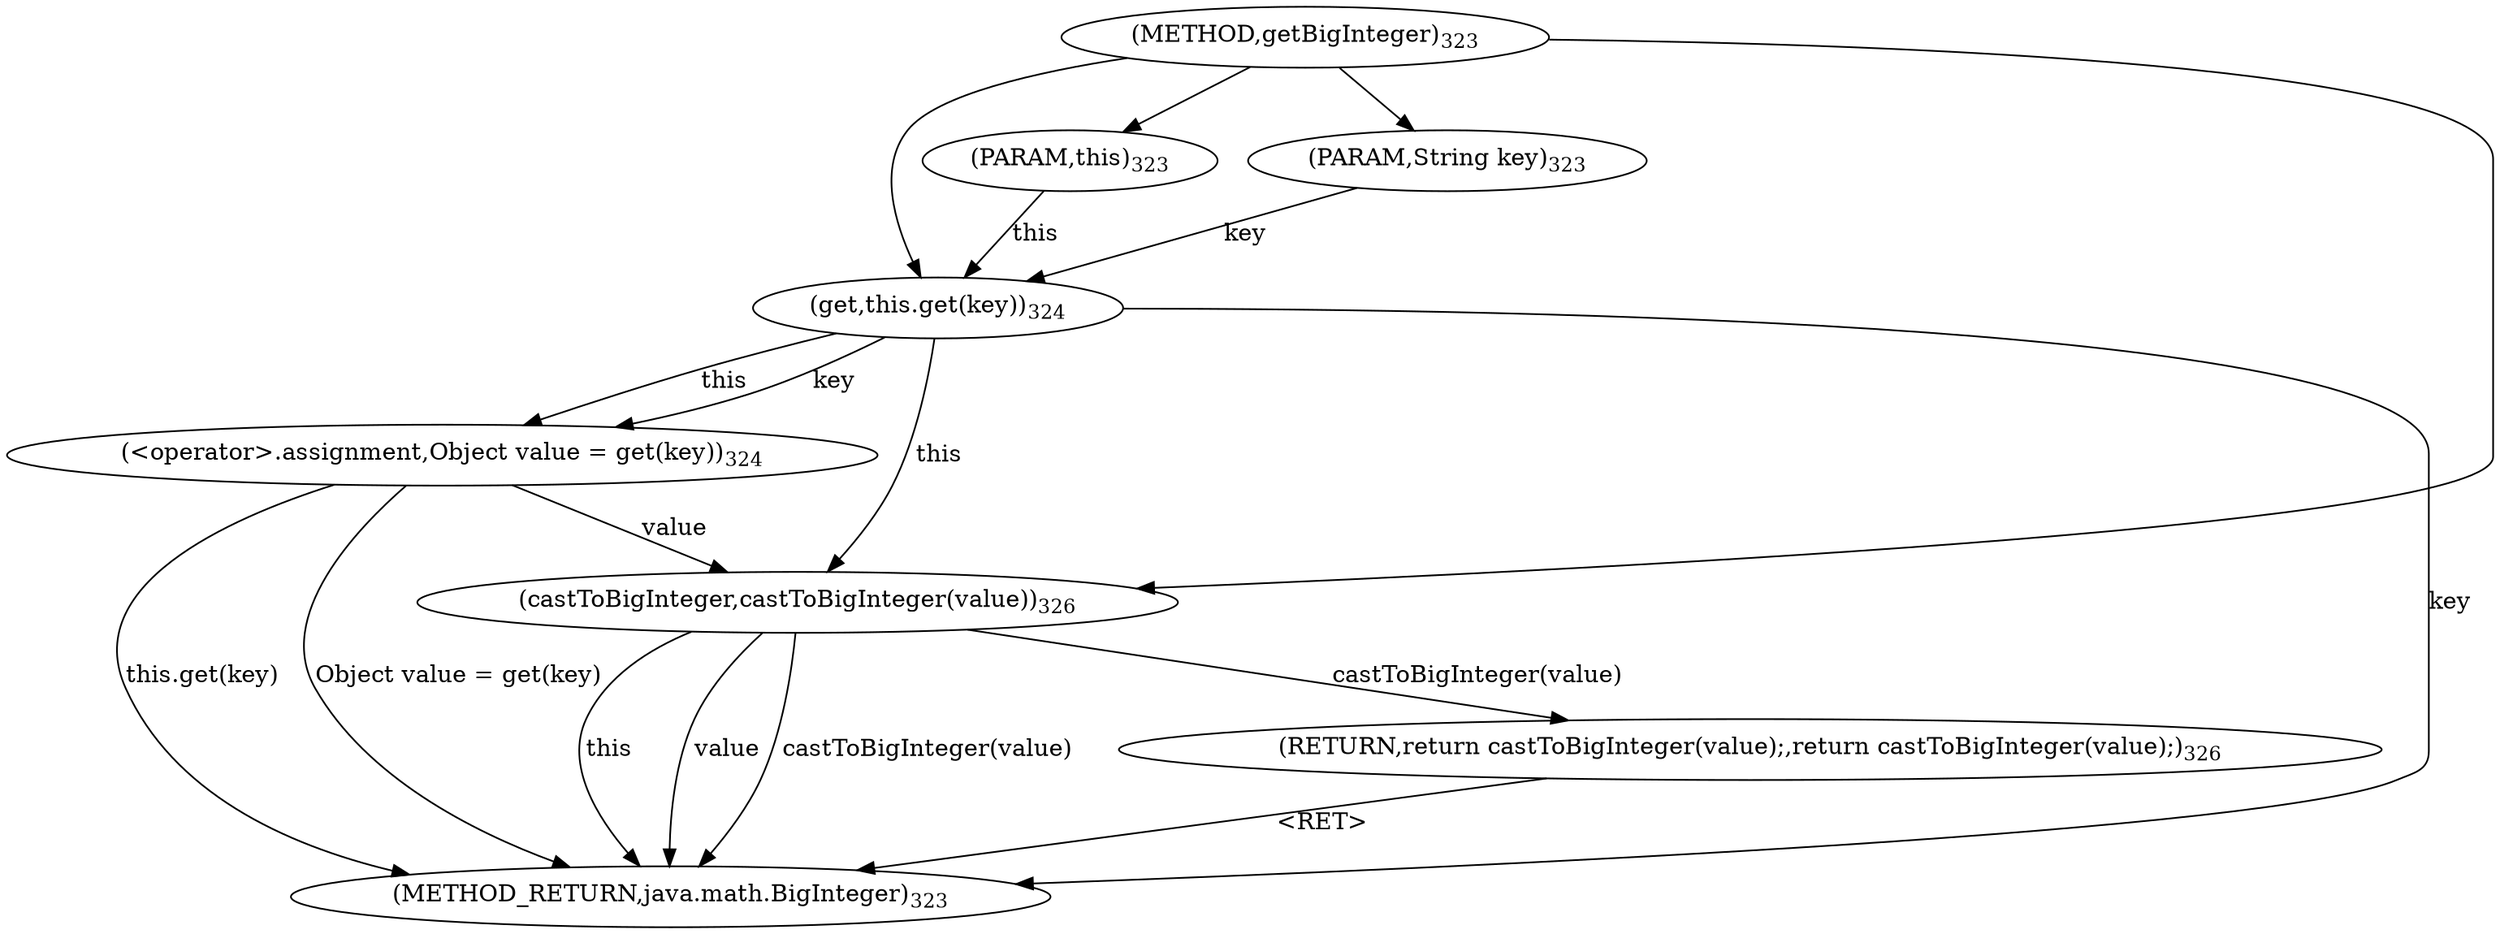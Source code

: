 digraph "getBigInteger" {  
"941" [label = <(METHOD,getBigInteger)<SUB>323</SUB>> ]
"954" [label = <(METHOD_RETURN,java.math.BigInteger)<SUB>323</SUB>> ]
"58" [label = <(PARAM,this)<SUB>323</SUB>> ]
"942" [label = <(PARAM,String key)<SUB>323</SUB>> ]
"945" [label = <(&lt;operator&gt;.assignment,Object value = get(key))<SUB>324</SUB>> ]
"949" [label = <(RETURN,return castToBigInteger(value);,return castToBigInteger(value);)<SUB>326</SUB>> ]
"945" [label = <(&lt;operator&gt;.assignment,Object value = get(key))<SUB>324</SUB>> ]
"945" [label = <(&lt;operator&gt;.assignment,Object value = get(key))<SUB>324</SUB>> ]
"950" [label = <(castToBigInteger,castToBigInteger(value))<SUB>326</SUB>> ]
"947" [label = <(get,this.get(key))<SUB>324</SUB>> ]
"947" [label = <(get,this.get(key))<SUB>324</SUB>> ]
"950" [label = <(castToBigInteger,castToBigInteger(value))<SUB>326</SUB>> ]
"950" [label = <(castToBigInteger,castToBigInteger(value))<SUB>326</SUB>> ]
  "949" -> "954"  [ label = "&lt;RET&gt;"] 
  "947" -> "954"  [ label = "key"] 
  "945" -> "954"  [ label = "this.get(key)"] 
  "945" -> "954"  [ label = "Object value = get(key)"] 
  "950" -> "954"  [ label = "this"] 
  "950" -> "954"  [ label = "value"] 
  "950" -> "954"  [ label = "castToBigInteger(value)"] 
  "941" -> "58" 
  "941" -> "942" 
  "947" -> "945"  [ label = "this"] 
  "947" -> "945"  [ label = "key"] 
  "950" -> "949"  [ label = "castToBigInteger(value)"] 
  "58" -> "947"  [ label = "this"] 
  "941" -> "947" 
  "942" -> "947"  [ label = "key"] 
  "947" -> "950"  [ label = "this"] 
  "941" -> "950" 
  "945" -> "950"  [ label = "value"] 
}
